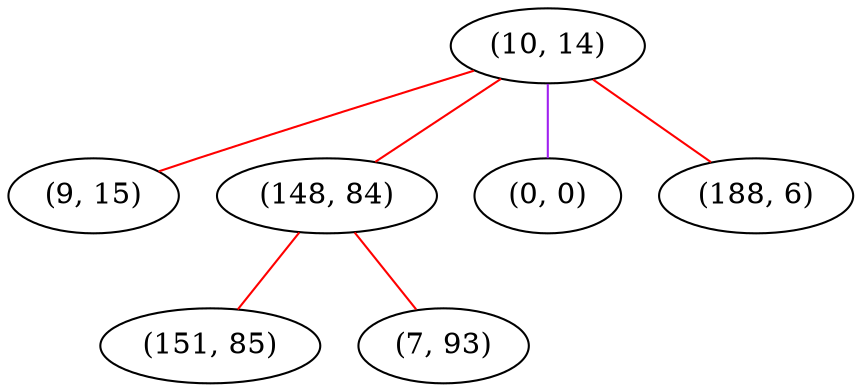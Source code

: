 graph "" {
"(10, 14)";
"(9, 15)";
"(148, 84)";
"(0, 0)";
"(151, 85)";
"(7, 93)";
"(188, 6)";
"(10, 14)" -- "(148, 84)"  [color=red, key=0, weight=1];
"(10, 14)" -- "(188, 6)"  [color=red, key=0, weight=1];
"(10, 14)" -- "(0, 0)"  [color=purple, key=0, weight=4];
"(10, 14)" -- "(9, 15)"  [color=red, key=0, weight=1];
"(148, 84)" -- "(151, 85)"  [color=red, key=0, weight=1];
"(148, 84)" -- "(7, 93)"  [color=red, key=0, weight=1];
}

